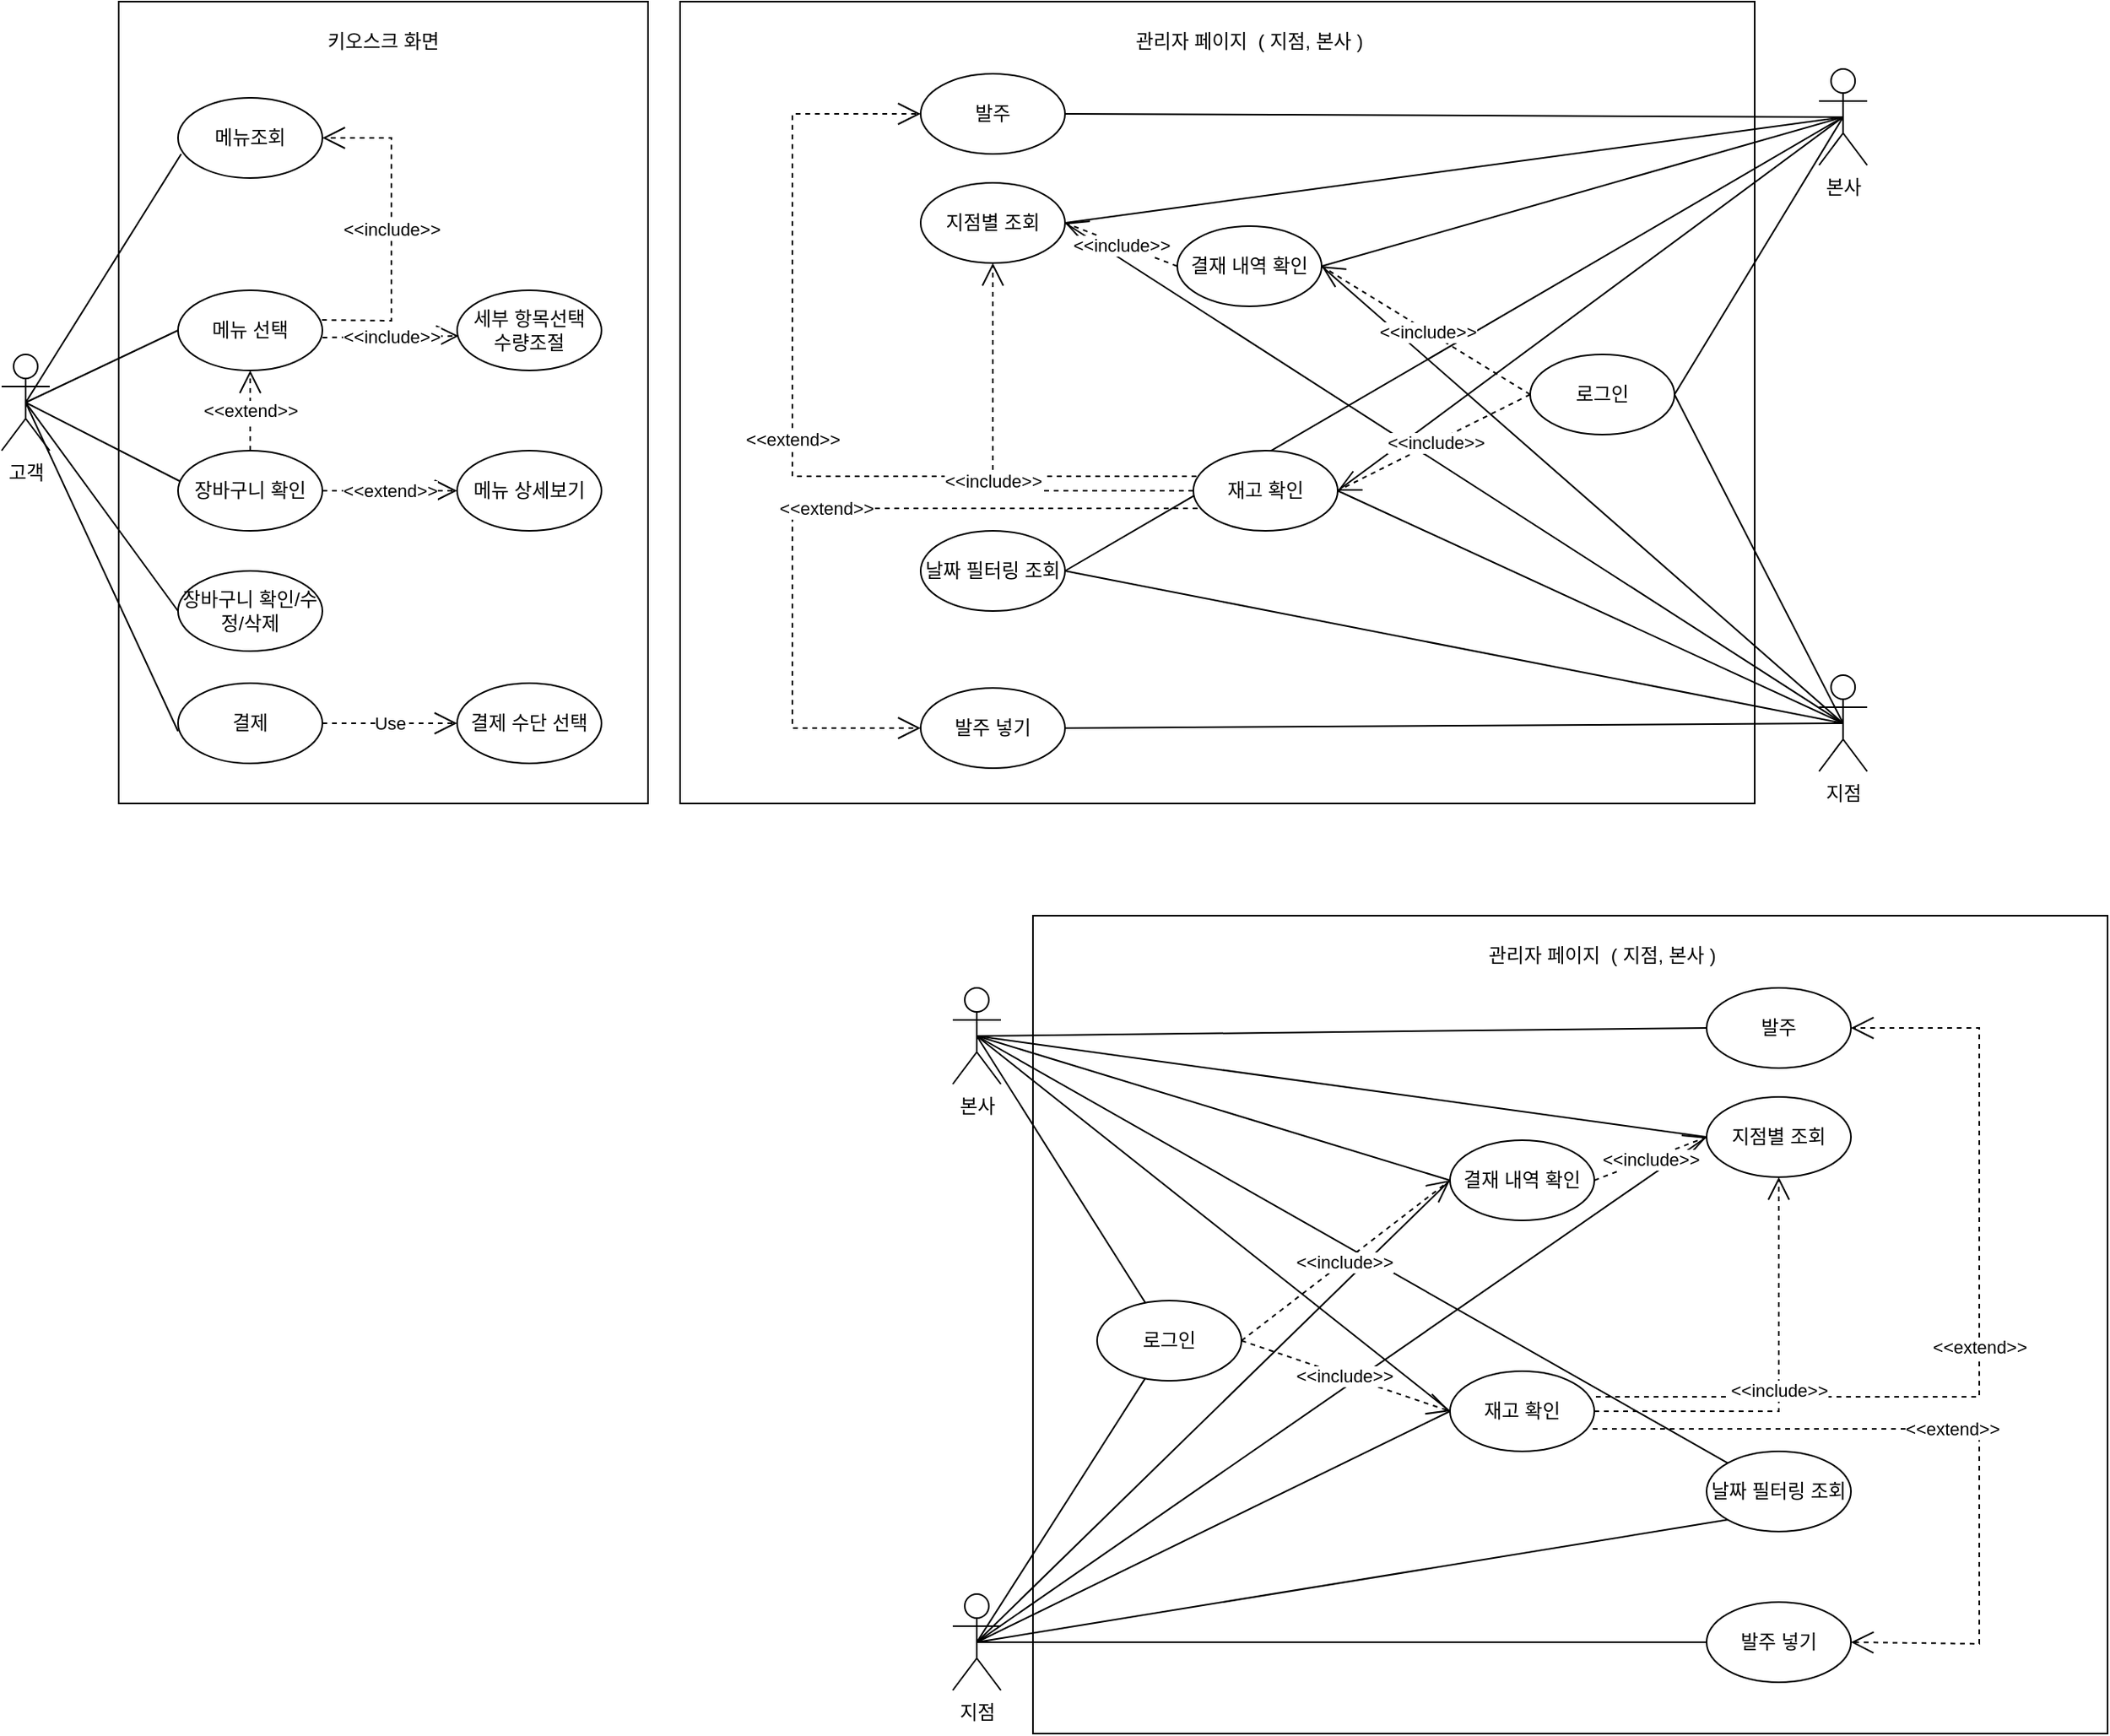 <mxfile version="26.2.12">
  <diagram name="페이지-1" id="JZVc__FHkRPFE9M05rTo">
    <mxGraphModel dx="1503" dy="826" grid="1" gridSize="10" guides="1" tooltips="1" connect="1" arrows="1" fold="1" page="1" pageScale="1" pageWidth="827" pageHeight="1169" math="0" shadow="0">
      <root>
        <mxCell id="0" />
        <mxCell id="1" parent="0" />
        <mxCell id="R-ZYnTgCwf_NyY1Wy72V-47" value="" style="rounded=0;whiteSpace=wrap;html=1;" vertex="1" parent="1">
          <mxGeometry x="300" y="50" width="330" height="500" as="geometry" />
        </mxCell>
        <mxCell id="R-ZYnTgCwf_NyY1Wy72V-14" value="" style="group" vertex="1" connectable="0" parent="1">
          <mxGeometry x="820" y="620" width="720" height="510" as="geometry" />
        </mxCell>
        <mxCell id="R-ZYnTgCwf_NyY1Wy72V-15" value="" style="rounded=0;whiteSpace=wrap;html=1;direction=east;" vertex="1" parent="R-ZYnTgCwf_NyY1Wy72V-14">
          <mxGeometry x="50" width="670" height="510" as="geometry" />
        </mxCell>
        <mxCell id="R-ZYnTgCwf_NyY1Wy72V-16" value="본사" style="shape=umlActor;verticalLabelPosition=bottom;verticalAlign=top;html=1;outlineConnect=0;direction=east;" vertex="1" parent="R-ZYnTgCwf_NyY1Wy72V-14">
          <mxGeometry y="45" width="30" height="60" as="geometry" />
        </mxCell>
        <mxCell id="R-ZYnTgCwf_NyY1Wy72V-17" value="지점" style="shape=umlActor;verticalLabelPosition=bottom;verticalAlign=top;html=1;outlineConnect=0;direction=east;" vertex="1" parent="R-ZYnTgCwf_NyY1Wy72V-14">
          <mxGeometry y="423" width="30" height="60" as="geometry" />
        </mxCell>
        <mxCell id="R-ZYnTgCwf_NyY1Wy72V-18" value="&lt;font style=&quot;vertical-align: inherit;&quot;&gt;&lt;font style=&quot;vertical-align: inherit;&quot;&gt;&lt;font style=&quot;vertical-align: inherit;&quot;&gt;&lt;font style=&quot;vertical-align: inherit;&quot;&gt;&lt;font style=&quot;vertical-align: inherit;&quot;&gt;&lt;font style=&quot;vertical-align: inherit;&quot;&gt;로그인&lt;/font&gt;&lt;/font&gt;&lt;/font&gt;&lt;/font&gt;&lt;/font&gt;&lt;/font&gt;" style="ellipse;whiteSpace=wrap;html=1;direction=east;" vertex="1" parent="R-ZYnTgCwf_NyY1Wy72V-14">
          <mxGeometry x="90" y="240" width="90" height="50" as="geometry" />
        </mxCell>
        <mxCell id="R-ZYnTgCwf_NyY1Wy72V-19" value="" style="endArrow=none;html=1;rounded=0;exitX=0.5;exitY=0.5;exitDx=0;exitDy=0;exitPerimeter=0;" edge="1" parent="R-ZYnTgCwf_NyY1Wy72V-14" source="R-ZYnTgCwf_NyY1Wy72V-16" target="R-ZYnTgCwf_NyY1Wy72V-18">
          <mxGeometry width="50" height="50" relative="1" as="geometry">
            <mxPoint x="234" y="290" as="sourcePoint" />
            <mxPoint x="284" y="240" as="targetPoint" />
            <Array as="points" />
          </mxGeometry>
        </mxCell>
        <mxCell id="R-ZYnTgCwf_NyY1Wy72V-20" value="" style="endArrow=none;html=1;rounded=0;exitX=0.5;exitY=0.5;exitDx=0;exitDy=0;exitPerimeter=0;" edge="1" parent="R-ZYnTgCwf_NyY1Wy72V-14" source="R-ZYnTgCwf_NyY1Wy72V-17" target="R-ZYnTgCwf_NyY1Wy72V-18">
          <mxGeometry width="50" height="50" relative="1" as="geometry">
            <mxPoint x="40" y="390" as="sourcePoint" />
            <mxPoint x="163.18" y="299.998" as="targetPoint" />
            <Array as="points" />
          </mxGeometry>
        </mxCell>
        <mxCell id="R-ZYnTgCwf_NyY1Wy72V-21" value="결재 내역 확인" style="ellipse;whiteSpace=wrap;html=1;direction=east;" vertex="1" parent="R-ZYnTgCwf_NyY1Wy72V-14">
          <mxGeometry x="310" y="140" width="90" height="50" as="geometry" />
        </mxCell>
        <mxCell id="R-ZYnTgCwf_NyY1Wy72V-22" value="&amp;lt;&amp;lt;extend&amp;gt;&amp;gt;" style="endArrow=open;endSize=12;dashed=1;html=1;rounded=0;exitX=0.989;exitY=0.72;exitDx=0;exitDy=0;entryX=1;entryY=0.5;entryDx=0;entryDy=0;exitPerimeter=0;" edge="1" parent="R-ZYnTgCwf_NyY1Wy72V-14" source="R-ZYnTgCwf_NyY1Wy72V-29" target="R-ZYnTgCwf_NyY1Wy72V-25">
          <mxGeometry x="-0.015" width="160" relative="1" as="geometry">
            <mxPoint x="554" y="635" as="sourcePoint" />
            <mxPoint x="590" y="550" as="targetPoint" />
            <mxPoint as="offset" />
            <Array as="points">
              <mxPoint x="640" y="320" />
              <mxPoint x="640" y="454" />
            </Array>
          </mxGeometry>
        </mxCell>
        <mxCell id="R-ZYnTgCwf_NyY1Wy72V-23" value="" style="endArrow=none;html=1;rounded=0;exitX=0.5;exitY=0.5;exitDx=0;exitDy=0;entryX=0;entryY=0.5;entryDx=0;entryDy=0;exitPerimeter=0;" edge="1" parent="R-ZYnTgCwf_NyY1Wy72V-14" source="R-ZYnTgCwf_NyY1Wy72V-17" target="R-ZYnTgCwf_NyY1Wy72V-25">
          <mxGeometry width="50" height="50" relative="1" as="geometry">
            <mxPoint x="90" y="598.45" as="sourcePoint" />
            <mxPoint x="240" y="529.45" as="targetPoint" />
          </mxGeometry>
        </mxCell>
        <mxCell id="R-ZYnTgCwf_NyY1Wy72V-24" value="" style="endArrow=none;html=1;rounded=0;exitX=0.5;exitY=0.5;exitDx=0;exitDy=0;entryX=0;entryY=0.5;entryDx=0;entryDy=0;exitPerimeter=0;" edge="1" parent="R-ZYnTgCwf_NyY1Wy72V-14" source="R-ZYnTgCwf_NyY1Wy72V-17" target="R-ZYnTgCwf_NyY1Wy72V-21">
          <mxGeometry width="50" height="50" relative="1" as="geometry">
            <mxPoint x="84" y="410" as="sourcePoint" />
            <mxPoint x="234" y="395" as="targetPoint" />
          </mxGeometry>
        </mxCell>
        <mxCell id="R-ZYnTgCwf_NyY1Wy72V-25" value="발주 넣기" style="ellipse;whiteSpace=wrap;html=1;direction=east;" vertex="1" parent="R-ZYnTgCwf_NyY1Wy72V-14">
          <mxGeometry x="470" y="428.0" width="90" height="50" as="geometry" />
        </mxCell>
        <mxCell id="R-ZYnTgCwf_NyY1Wy72V-26" value="지점별 조회" style="ellipse;whiteSpace=wrap;html=1;direction=east;" vertex="1" parent="R-ZYnTgCwf_NyY1Wy72V-14">
          <mxGeometry x="470" y="113" width="90" height="50" as="geometry" />
        </mxCell>
        <mxCell id="R-ZYnTgCwf_NyY1Wy72V-27" value="날짜 필터링 조회" style="ellipse;whiteSpace=wrap;html=1;direction=east;" vertex="1" parent="R-ZYnTgCwf_NyY1Wy72V-14">
          <mxGeometry x="470" y="334" width="90" height="50" as="geometry" />
        </mxCell>
        <mxCell id="R-ZYnTgCwf_NyY1Wy72V-28" value="발주" style="ellipse;whiteSpace=wrap;html=1;direction=east;" vertex="1" parent="R-ZYnTgCwf_NyY1Wy72V-14">
          <mxGeometry x="470" y="45" width="90" height="50" as="geometry" />
        </mxCell>
        <mxCell id="R-ZYnTgCwf_NyY1Wy72V-29" value="재고 확인" style="ellipse;whiteSpace=wrap;html=1;direction=east;" vertex="1" parent="R-ZYnTgCwf_NyY1Wy72V-14">
          <mxGeometry x="310" y="284" width="90" height="50" as="geometry" />
        </mxCell>
        <mxCell id="R-ZYnTgCwf_NyY1Wy72V-30" value="" style="endArrow=none;html=1;rounded=0;exitX=0.5;exitY=0.5;exitDx=0;exitDy=0;entryX=0;entryY=0.5;entryDx=0;entryDy=0;exitPerimeter=0;" edge="1" parent="R-ZYnTgCwf_NyY1Wy72V-14" source="R-ZYnTgCwf_NyY1Wy72V-17" target="R-ZYnTgCwf_NyY1Wy72V-29">
          <mxGeometry width="50" height="50" relative="1" as="geometry">
            <mxPoint x="94" y="400" as="sourcePoint" />
            <mxPoint x="234" y="505" as="targetPoint" />
          </mxGeometry>
        </mxCell>
        <mxCell id="R-ZYnTgCwf_NyY1Wy72V-31" value="" style="endArrow=none;html=1;rounded=0;entryX=0;entryY=1;entryDx=0;entryDy=0;exitX=0.5;exitY=0.5;exitDx=0;exitDy=0;exitPerimeter=0;" edge="1" parent="R-ZYnTgCwf_NyY1Wy72V-14" source="R-ZYnTgCwf_NyY1Wy72V-17" target="R-ZYnTgCwf_NyY1Wy72V-27">
          <mxGeometry width="50" height="50" relative="1" as="geometry">
            <mxPoint x="36" y="454.45" as="sourcePoint" />
            <mxPoint x="153" y="361.45" as="targetPoint" />
          </mxGeometry>
        </mxCell>
        <mxCell id="R-ZYnTgCwf_NyY1Wy72V-32" value="" style="endArrow=none;html=1;rounded=0;exitX=0.5;exitY=0.5;exitDx=0;exitDy=0;entryX=0;entryY=0;entryDx=0;entryDy=0;exitPerimeter=0;" edge="1" parent="R-ZYnTgCwf_NyY1Wy72V-14" source="R-ZYnTgCwf_NyY1Wy72V-16" target="R-ZYnTgCwf_NyY1Wy72V-27">
          <mxGeometry width="50" height="50" relative="1" as="geometry">
            <mxPoint x="64" y="160" as="sourcePoint" />
            <mxPoint x="240" y="270" as="targetPoint" />
            <Array as="points" />
          </mxGeometry>
        </mxCell>
        <mxCell id="R-ZYnTgCwf_NyY1Wy72V-33" value="" style="endArrow=none;html=1;rounded=0;exitX=0.5;exitY=0.5;exitDx=0;exitDy=0;entryX=0;entryY=0.5;entryDx=0;entryDy=0;exitPerimeter=0;" edge="1" parent="R-ZYnTgCwf_NyY1Wy72V-14" source="R-ZYnTgCwf_NyY1Wy72V-16" target="R-ZYnTgCwf_NyY1Wy72V-26">
          <mxGeometry width="50" height="50" relative="1" as="geometry">
            <mxPoint x="59" y="180" as="sourcePoint" />
            <mxPoint x="204" y="255" as="targetPoint" />
            <Array as="points" />
          </mxGeometry>
        </mxCell>
        <mxCell id="R-ZYnTgCwf_NyY1Wy72V-34" value="" style="endArrow=none;html=1;rounded=0;exitX=0.5;exitY=0.5;exitDx=0;exitDy=0;entryX=0;entryY=0.5;entryDx=0;entryDy=0;exitPerimeter=0;" edge="1" parent="R-ZYnTgCwf_NyY1Wy72V-14" source="R-ZYnTgCwf_NyY1Wy72V-17" target="R-ZYnTgCwf_NyY1Wy72V-26">
          <mxGeometry width="50" height="50" relative="1" as="geometry">
            <mxPoint x="11" y="524.45" as="sourcePoint" />
            <mxPoint x="470" y="310" as="targetPoint" />
            <Array as="points" />
          </mxGeometry>
        </mxCell>
        <mxCell id="R-ZYnTgCwf_NyY1Wy72V-35" value="&amp;lt;&amp;lt;include&amp;gt;&amp;gt;" style="endArrow=open;endSize=12;dashed=1;html=1;rounded=0;entryX=0;entryY=0.5;entryDx=0;entryDy=0;exitX=1;exitY=0.5;exitDx=0;exitDy=0;" edge="1" parent="R-ZYnTgCwf_NyY1Wy72V-14" source="R-ZYnTgCwf_NyY1Wy72V-18" target="R-ZYnTgCwf_NyY1Wy72V-29">
          <mxGeometry x="-0.015" width="160" relative="1" as="geometry">
            <mxPoint x="130" y="190" as="sourcePoint" />
            <mxPoint x="390" y="390" as="targetPoint" />
            <mxPoint as="offset" />
          </mxGeometry>
        </mxCell>
        <mxCell id="R-ZYnTgCwf_NyY1Wy72V-36" value="" style="endArrow=none;html=1;rounded=0;exitX=0.5;exitY=0.5;exitDx=0;exitDy=0;entryX=0;entryY=0.5;entryDx=0;entryDy=0;exitPerimeter=0;" edge="1" parent="R-ZYnTgCwf_NyY1Wy72V-14" source="R-ZYnTgCwf_NyY1Wy72V-16" target="R-ZYnTgCwf_NyY1Wy72V-28">
          <mxGeometry width="50" height="50" relative="1" as="geometry">
            <mxPoint x="69" y="80" as="sourcePoint" />
            <mxPoint x="279" y="207" as="targetPoint" />
          </mxGeometry>
        </mxCell>
        <mxCell id="R-ZYnTgCwf_NyY1Wy72V-37" value="" style="endArrow=none;html=1;rounded=0;exitX=0.5;exitY=0.5;exitDx=0;exitDy=0;entryX=0;entryY=0.5;entryDx=0;entryDy=0;exitPerimeter=0;" edge="1" parent="R-ZYnTgCwf_NyY1Wy72V-14" source="R-ZYnTgCwf_NyY1Wy72V-16" target="R-ZYnTgCwf_NyY1Wy72V-29">
          <mxGeometry width="50" height="50" relative="1" as="geometry">
            <mxPoint x="69" y="80" as="sourcePoint" />
            <mxPoint x="430" y="210" as="targetPoint" />
          </mxGeometry>
        </mxCell>
        <mxCell id="R-ZYnTgCwf_NyY1Wy72V-38" value="" style="endArrow=none;html=1;rounded=0;exitX=0.5;exitY=0.5;exitDx=0;exitDy=0;entryX=0;entryY=0.5;entryDx=0;entryDy=0;exitPerimeter=0;" edge="1" parent="R-ZYnTgCwf_NyY1Wy72V-14" source="R-ZYnTgCwf_NyY1Wy72V-16" target="R-ZYnTgCwf_NyY1Wy72V-21">
          <mxGeometry width="50" height="50" relative="1" as="geometry">
            <mxPoint x="45" y="380" as="sourcePoint" />
            <mxPoint x="320" y="365" as="targetPoint" />
          </mxGeometry>
        </mxCell>
        <mxCell id="R-ZYnTgCwf_NyY1Wy72V-39" value="&amp;lt;&amp;lt;extend&amp;gt;&amp;gt;" style="endArrow=open;endSize=12;dashed=1;html=1;rounded=0;exitX=1.011;exitY=0.32;exitDx=0;exitDy=0;entryX=1;entryY=0.5;entryDx=0;entryDy=0;exitPerimeter=0;" edge="1" parent="R-ZYnTgCwf_NyY1Wy72V-14" source="R-ZYnTgCwf_NyY1Wy72V-29" target="R-ZYnTgCwf_NyY1Wy72V-28">
          <mxGeometry x="-0.015" width="160" relative="1" as="geometry">
            <mxPoint x="566" y="215" as="sourcePoint" />
            <mxPoint x="566" y="415" as="targetPoint" />
            <mxPoint as="offset" />
            <Array as="points">
              <mxPoint x="640" y="300" />
              <mxPoint x="640" y="70" />
            </Array>
          </mxGeometry>
        </mxCell>
        <mxCell id="R-ZYnTgCwf_NyY1Wy72V-40" value="&amp;lt;&amp;lt;include&amp;gt;&amp;gt;" style="endArrow=open;endSize=12;dashed=1;html=1;rounded=0;entryX=0.5;entryY=1;entryDx=0;entryDy=0;exitX=1;exitY=0.5;exitDx=0;exitDy=0;" edge="1" parent="R-ZYnTgCwf_NyY1Wy72V-14" source="R-ZYnTgCwf_NyY1Wy72V-29" target="R-ZYnTgCwf_NyY1Wy72V-26">
          <mxGeometry x="-0.015" width="160" relative="1" as="geometry">
            <mxPoint x="410" y="308.5" as="sourcePoint" />
            <mxPoint x="584" y="308.5" as="targetPoint" />
            <mxPoint as="offset" />
            <Array as="points">
              <mxPoint x="515" y="309" />
            </Array>
          </mxGeometry>
        </mxCell>
        <mxCell id="R-ZYnTgCwf_NyY1Wy72V-41" value="&amp;lt;&amp;lt;include&amp;gt;&amp;gt;" style="endArrow=open;endSize=12;dashed=1;html=1;rounded=0;entryX=0;entryY=0.5;entryDx=0;entryDy=0;exitX=1;exitY=0.5;exitDx=0;exitDy=0;" edge="1" parent="R-ZYnTgCwf_NyY1Wy72V-14" source="R-ZYnTgCwf_NyY1Wy72V-18" target="R-ZYnTgCwf_NyY1Wy72V-21">
          <mxGeometry x="-0.015" width="160" relative="1" as="geometry">
            <mxPoint x="190" y="275" as="sourcePoint" />
            <mxPoint x="476" y="215" as="targetPoint" />
            <mxPoint as="offset" />
          </mxGeometry>
        </mxCell>
        <mxCell id="R-ZYnTgCwf_NyY1Wy72V-42" value="&amp;lt;&amp;lt;include&amp;gt;&amp;gt;" style="endArrow=open;endSize=12;dashed=1;html=1;rounded=0;entryX=0;entryY=0.5;entryDx=0;entryDy=0;exitX=1;exitY=0.5;exitDx=0;exitDy=0;" edge="1" parent="R-ZYnTgCwf_NyY1Wy72V-14" source="R-ZYnTgCwf_NyY1Wy72V-21" target="R-ZYnTgCwf_NyY1Wy72V-26">
          <mxGeometry x="-0.015" width="160" relative="1" as="geometry">
            <mxPoint x="190" y="275" as="sourcePoint" />
            <mxPoint x="320" y="175" as="targetPoint" />
            <mxPoint as="offset" />
          </mxGeometry>
        </mxCell>
        <mxCell id="R-ZYnTgCwf_NyY1Wy72V-43" value="관리자 페이지&amp;nbsp; ( 지점, 본사 )" style="text;html=1;align=center;verticalAlign=middle;whiteSpace=wrap;rounded=0;direction=east;" vertex="1" parent="R-ZYnTgCwf_NyY1Wy72V-14">
          <mxGeometry x="320" y="10" width="170" height="30" as="geometry" />
        </mxCell>
        <mxCell id="R-ZYnTgCwf_NyY1Wy72V-44" value="" style="group" vertex="1" connectable="0" parent="1">
          <mxGeometry x="227" y="110" width="374" height="415" as="geometry" />
        </mxCell>
        <mxCell id="dEh4cGmL0a7jBWiKpQX9-3" value="고객" style="shape=umlActor;verticalLabelPosition=bottom;verticalAlign=top;html=1;outlineConnect=0;direction=east;" parent="R-ZYnTgCwf_NyY1Wy72V-44" vertex="1">
          <mxGeometry y="160" width="30" height="60" as="geometry" />
        </mxCell>
        <mxCell id="dEh4cGmL0a7jBWiKpQX9-28" value="" style="endArrow=none;html=1;rounded=0;exitX=0.5;exitY=0.5;exitDx=0;exitDy=0;entryX=0;entryY=0.5;entryDx=0;entryDy=0;exitPerimeter=0;" parent="R-ZYnTgCwf_NyY1Wy72V-44" source="dEh4cGmL0a7jBWiKpQX9-3" target="dEh4cGmL0a7jBWiKpQX9-30" edge="1">
          <mxGeometry width="50" height="50" relative="1" as="geometry">
            <mxPoint x="170" y="190" as="sourcePoint" />
            <mxPoint x="230" y="220" as="targetPoint" />
          </mxGeometry>
        </mxCell>
        <mxCell id="dEh4cGmL0a7jBWiKpQX9-30" value="메뉴 선택" style="ellipse;whiteSpace=wrap;html=1;direction=east;" parent="R-ZYnTgCwf_NyY1Wy72V-44" vertex="1">
          <mxGeometry x="110" y="120" width="90" height="50" as="geometry" />
        </mxCell>
        <mxCell id="dEh4cGmL0a7jBWiKpQX9-31" value="세부 항목선택&lt;div&gt;수량조절&lt;/div&gt;" style="ellipse;whiteSpace=wrap;html=1;direction=east;" parent="R-ZYnTgCwf_NyY1Wy72V-44" vertex="1">
          <mxGeometry x="284" y="120" width="90" height="50" as="geometry" />
        </mxCell>
        <mxCell id="dEh4cGmL0a7jBWiKpQX9-34" value="장바구니 확인" style="ellipse;whiteSpace=wrap;html=1;direction=east;" parent="R-ZYnTgCwf_NyY1Wy72V-44" vertex="1">
          <mxGeometry x="110" y="220" width="90" height="50" as="geometry" />
        </mxCell>
        <mxCell id="dEh4cGmL0a7jBWiKpQX9-39" value="결제" style="ellipse;whiteSpace=wrap;html=1;direction=east;" parent="R-ZYnTgCwf_NyY1Wy72V-44" vertex="1">
          <mxGeometry x="110" y="365" width="90" height="50" as="geometry" />
        </mxCell>
        <mxCell id="dEh4cGmL0a7jBWiKpQX9-40" value="결제 수단 선택" style="ellipse;whiteSpace=wrap;html=1;direction=east;" parent="R-ZYnTgCwf_NyY1Wy72V-44" vertex="1">
          <mxGeometry x="284" y="365" width="90" height="50" as="geometry" />
        </mxCell>
        <mxCell id="dEh4cGmL0a7jBWiKpQX9-42" value="" style="endArrow=none;html=1;rounded=0;exitX=0;exitY=0.6;exitDx=0;exitDy=0;exitPerimeter=0;entryX=0.5;entryY=0.5;entryDx=0;entryDy=0;entryPerimeter=0;" parent="R-ZYnTgCwf_NyY1Wy72V-44" source="dEh4cGmL0a7jBWiKpQX9-39" target="dEh4cGmL0a7jBWiKpQX9-3" edge="1">
          <mxGeometry width="50" height="50" relative="1" as="geometry">
            <mxPoint x="120" y="245" as="sourcePoint" />
            <mxPoint x="-20" y="240" as="targetPoint" />
          </mxGeometry>
        </mxCell>
        <mxCell id="nF9jFXOywA1NNGl533Vz-7" value="&amp;lt;&amp;lt;include&amp;gt;&amp;gt;" style="endArrow=open;endSize=12;dashed=1;html=1;rounded=0;entryX=1;entryY=0.5;entryDx=0;entryDy=0;exitX=0.997;exitY=0.37;exitDx=0;exitDy=0;exitPerimeter=0;" parent="R-ZYnTgCwf_NyY1Wy72V-44" source="dEh4cGmL0a7jBWiKpQX9-30" target="nF9jFXOywA1NNGl533Vz-9" edge="1">
          <mxGeometry width="160" relative="1" as="geometry">
            <mxPoint x="260" y="60" as="sourcePoint" />
            <mxPoint x="230" y="90" as="targetPoint" />
            <Array as="points">
              <mxPoint x="243" y="139" />
              <mxPoint x="243" y="25" />
            </Array>
          </mxGeometry>
        </mxCell>
        <mxCell id="nF9jFXOywA1NNGl533Vz-8" value="&amp;lt;&amp;lt;include&amp;gt;&amp;gt;" style="endArrow=open;endSize=12;dashed=1;html=1;rounded=0;entryX=0.011;entryY=0.57;entryDx=0;entryDy=0;exitX=1.001;exitY=0.59;exitDx=0;exitDy=0;exitPerimeter=0;entryPerimeter=0;" parent="R-ZYnTgCwf_NyY1Wy72V-44" source="dEh4cGmL0a7jBWiKpQX9-30" target="dEh4cGmL0a7jBWiKpQX9-31" edge="1">
          <mxGeometry width="160" relative="1" as="geometry">
            <mxPoint x="360" y="80" as="sourcePoint" />
            <mxPoint x="289" y="175" as="targetPoint" />
            <Array as="points" />
          </mxGeometry>
        </mxCell>
        <mxCell id="nF9jFXOywA1NNGl533Vz-9" value="&lt;font style=&quot;vertical-align: inherit;&quot;&gt;&lt;font style=&quot;vertical-align: inherit;&quot;&gt;&lt;font style=&quot;vertical-align: inherit;&quot;&gt;&lt;font style=&quot;vertical-align: inherit;&quot;&gt;&lt;font style=&quot;vertical-align: inherit;&quot;&gt;&lt;font style=&quot;vertical-align: inherit;&quot;&gt;메뉴조회&lt;/font&gt;&lt;/font&gt;&lt;/font&gt;&lt;/font&gt;&lt;/font&gt;&lt;/font&gt;" style="ellipse;whiteSpace=wrap;html=1;direction=east;" parent="R-ZYnTgCwf_NyY1Wy72V-44" vertex="1">
          <mxGeometry x="110" width="90" height="50" as="geometry" />
        </mxCell>
        <mxCell id="nF9jFXOywA1NNGl533Vz-10" value="" style="endArrow=none;html=1;rounded=0;exitX=0.5;exitY=0.5;exitDx=0;exitDy=0;entryX=0.022;entryY=0.7;entryDx=0;entryDy=0;exitPerimeter=0;entryPerimeter=0;" parent="R-ZYnTgCwf_NyY1Wy72V-44" source="dEh4cGmL0a7jBWiKpQX9-3" target="nF9jFXOywA1NNGl533Vz-9" edge="1">
          <mxGeometry width="50" height="50" relative="1" as="geometry">
            <mxPoint x="40" y="200" as="sourcePoint" />
            <mxPoint x="170" y="155" as="targetPoint" />
          </mxGeometry>
        </mxCell>
        <mxCell id="nF9jFXOywA1NNGl533Vz-12" value="Use" style="endArrow=open;endSize=12;dashed=1;html=1;rounded=0;entryX=0;entryY=0.5;entryDx=0;entryDy=0;exitX=1;exitY=0.5;exitDx=0;exitDy=0;" parent="R-ZYnTgCwf_NyY1Wy72V-44" source="dEh4cGmL0a7jBWiKpQX9-39" target="dEh4cGmL0a7jBWiKpQX9-40" edge="1">
          <mxGeometry width="160" relative="1" as="geometry">
            <mxPoint x="250" y="290" as="sourcePoint" />
            <mxPoint x="284" y="390" as="targetPoint" />
          </mxGeometry>
        </mxCell>
        <mxCell id="nF9jFXOywA1NNGl533Vz-13" value="" style="endArrow=none;html=1;rounded=0;entryX=0.011;entryY=0.38;entryDx=0;entryDy=0;entryPerimeter=0;exitX=0.5;exitY=0.5;exitDx=0;exitDy=0;exitPerimeter=0;" parent="R-ZYnTgCwf_NyY1Wy72V-44" source="dEh4cGmL0a7jBWiKpQX9-3" target="dEh4cGmL0a7jBWiKpQX9-34" edge="1">
          <mxGeometry width="50" height="50" relative="1" as="geometry">
            <mxPoint x="70" y="190" as="sourcePoint" />
            <mxPoint x="120" y="155" as="targetPoint" />
          </mxGeometry>
        </mxCell>
        <mxCell id="nF9jFXOywA1NNGl533Vz-15" value="&amp;lt;&amp;lt;extend&amp;gt;&amp;gt;" style="endArrow=open;endSize=12;dashed=1;html=1;rounded=0;entryX=0.5;entryY=1;entryDx=0;entryDy=0;exitX=0.5;exitY=0;exitDx=0;exitDy=0;" parent="R-ZYnTgCwf_NyY1Wy72V-44" source="dEh4cGmL0a7jBWiKpQX9-34" target="dEh4cGmL0a7jBWiKpQX9-30" edge="1">
          <mxGeometry width="160" relative="1" as="geometry">
            <mxPoint x="210" y="210" as="sourcePoint" />
            <mxPoint x="299" y="240" as="targetPoint" />
          </mxGeometry>
        </mxCell>
        <mxCell id="nF9jFXOywA1NNGl533Vz-16" value="장바구니 확인/수정/삭제" style="ellipse;whiteSpace=wrap;html=1;direction=east;" parent="R-ZYnTgCwf_NyY1Wy72V-44" vertex="1">
          <mxGeometry x="110" y="295" width="90" height="50" as="geometry" />
        </mxCell>
        <mxCell id="NRemJJb4ElTtl9lICrNd-3" value="" style="endArrow=none;html=1;rounded=0;entryX=0;entryY=0.5;entryDx=0;entryDy=0;exitX=0.5;exitY=0.5;exitDx=0;exitDy=0;exitPerimeter=0;" parent="R-ZYnTgCwf_NyY1Wy72V-44" source="dEh4cGmL0a7jBWiKpQX9-3" target="nF9jFXOywA1NNGl533Vz-16" edge="1">
          <mxGeometry width="50" height="50" relative="1" as="geometry">
            <mxPoint x="40" y="200" as="sourcePoint" />
            <mxPoint x="100" y="280" as="targetPoint" />
          </mxGeometry>
        </mxCell>
        <mxCell id="R-ZYnTgCwf_NyY1Wy72V-51" value="메뉴 상세보기" style="ellipse;whiteSpace=wrap;html=1;direction=east;" vertex="1" parent="R-ZYnTgCwf_NyY1Wy72V-44">
          <mxGeometry x="284" y="220" width="90" height="50" as="geometry" />
        </mxCell>
        <mxCell id="R-ZYnTgCwf_NyY1Wy72V-50" value="&amp;lt;&amp;lt;extend&amp;gt;&amp;gt;" style="endArrow=open;endSize=12;dashed=1;html=1;rounded=0;exitX=1;exitY=0.5;exitDx=0;exitDy=0;entryX=0;entryY=0.5;entryDx=0;entryDy=0;" edge="1" parent="R-ZYnTgCwf_NyY1Wy72V-44" source="dEh4cGmL0a7jBWiKpQX9-34" target="R-ZYnTgCwf_NyY1Wy72V-51">
          <mxGeometry width="160" relative="1" as="geometry">
            <mxPoint x="210" y="160" as="sourcePoint" />
            <mxPoint x="233" y="500" as="targetPoint" />
            <Array as="points" />
          </mxGeometry>
        </mxCell>
        <mxCell id="R-ZYnTgCwf_NyY1Wy72V-45" value="" style="rounded=0;whiteSpace=wrap;html=1;direction=east;" vertex="1" parent="1">
          <mxGeometry x="650" y="50" width="670" height="500" as="geometry" />
        </mxCell>
        <mxCell id="dEh4cGmL0a7jBWiKpQX9-1" value="본사" style="shape=umlActor;verticalLabelPosition=bottom;verticalAlign=top;html=1;outlineConnect=0;direction=east;" parent="1" vertex="1">
          <mxGeometry x="1360.1" y="92" width="30" height="60" as="geometry" />
        </mxCell>
        <mxCell id="dEh4cGmL0a7jBWiKpQX9-2" value="지점" style="shape=umlActor;verticalLabelPosition=bottom;verticalAlign=top;html=1;outlineConnect=0;direction=east;" parent="1" vertex="1">
          <mxGeometry x="1360.1" y="470" width="30" height="60" as="geometry" />
        </mxCell>
        <mxCell id="dEh4cGmL0a7jBWiKpQX9-21" value="" style="endArrow=none;html=1;rounded=0;exitX=0.5;exitY=0.5;exitDx=0;exitDy=0;exitPerimeter=0;entryX=1;entryY=0.5;entryDx=0;entryDy=0;" parent="1" source="dEh4cGmL0a7jBWiKpQX9-1" target="dEh4cGmL0a7jBWiKpQX9-20" edge="1">
          <mxGeometry width="50" height="50" relative="1" as="geometry">
            <mxPoint x="1156.1" y="337" as="sourcePoint" />
            <mxPoint x="1269.999" y="288.41" as="targetPoint" />
            <Array as="points" />
          </mxGeometry>
        </mxCell>
        <mxCell id="dEh4cGmL0a7jBWiKpQX9-22" value="" style="endArrow=none;html=1;rounded=0;exitX=0.5;exitY=0.5;exitDx=0;exitDy=0;exitPerimeter=0;entryX=1;entryY=0.5;entryDx=0;entryDy=0;" parent="1" source="dEh4cGmL0a7jBWiKpQX9-2" target="dEh4cGmL0a7jBWiKpQX9-20" edge="1">
          <mxGeometry width="50" height="50" relative="1" as="geometry">
            <mxPoint x="1350.1" y="437" as="sourcePoint" />
            <mxPoint x="1270.201" y="335.55" as="targetPoint" />
            <Array as="points" />
          </mxGeometry>
        </mxCell>
        <mxCell id="5BeUE26OOQga9A-W7IJb-14" value="" style="endArrow=none;html=1;rounded=0;exitX=0.5;exitY=0.5;exitDx=0;exitDy=0;entryX=1;entryY=0.5;entryDx=0;entryDy=0;exitPerimeter=0;" parent="1" source="dEh4cGmL0a7jBWiKpQX9-1" target="NRemJJb4ElTtl9lICrNd-38" edge="1">
          <mxGeometry width="50" height="50" relative="1" as="geometry">
            <mxPoint x="1291" y="130" as="sourcePoint" />
            <mxPoint x="930" y="260" as="targetPoint" />
          </mxGeometry>
        </mxCell>
        <mxCell id="5BeUE26OOQga9A-W7IJb-13" value="" style="endArrow=none;html=1;rounded=0;exitX=0.5;exitY=0.5;exitDx=0;exitDy=0;entryX=1;entryY=0.5;entryDx=0;entryDy=0;exitPerimeter=0;" parent="1" source="dEh4cGmL0a7jBWiKpQX9-1" target="NRemJJb4ElTtl9lICrNd-35" edge="1">
          <mxGeometry width="50" height="50" relative="1" as="geometry">
            <mxPoint x="1291" y="130" as="sourcePoint" />
            <mxPoint x="1081" y="257" as="targetPoint" />
          </mxGeometry>
        </mxCell>
        <mxCell id="5BeUE26OOQga9A-W7IJb-6" value="" style="endArrow=none;html=1;rounded=0;exitX=0.5;exitY=0.5;exitDx=0;exitDy=0;exitPerimeter=0;" parent="1" source="dEh4cGmL0a7jBWiKpQX9-1" edge="1">
          <mxGeometry width="50" height="50" relative="1" as="geometry">
            <mxPoint x="1301" y="230" as="sourcePoint" />
            <mxPoint x="890" y="188" as="targetPoint" />
            <Array as="points" />
          </mxGeometry>
        </mxCell>
        <mxCell id="5BeUE26OOQga9A-W7IJb-2" value="" style="endArrow=none;html=1;rounded=0;exitX=0.5;exitY=0.5;exitDx=0;exitDy=0;entryX=1;entryY=0.5;entryDx=0;entryDy=0;exitPerimeter=0;" parent="1" source="dEh4cGmL0a7jBWiKpQX9-1" target="NRemJJb4ElTtl9lICrNd-33" edge="1">
          <mxGeometry width="50" height="50" relative="1" as="geometry">
            <mxPoint x="1296" y="210" as="sourcePoint" />
            <mxPoint x="1120" y="320" as="targetPoint" />
            <Array as="points" />
          </mxGeometry>
        </mxCell>
        <mxCell id="R-ZYnTgCwf_NyY1Wy72V-1" value="" style="endArrow=none;html=1;rounded=0;exitX=0.5;exitY=0.5;exitDx=0;exitDy=0;entryX=1;entryY=0.5;entryDx=0;entryDy=0;exitPerimeter=0;" edge="1" parent="1" source="dEh4cGmL0a7jBWiKpQX9-1" target="NRemJJb4ElTtl9lICrNd-13">
          <mxGeometry width="50" height="50" relative="1" as="geometry">
            <mxPoint x="1315" y="430" as="sourcePoint" />
            <mxPoint x="1040" y="415" as="targetPoint" />
          </mxGeometry>
        </mxCell>
        <mxCell id="5BeUE26OOQga9A-W7IJb-7" value="" style="endArrow=none;html=1;rounded=0;exitX=0.5;exitY=0.5;exitDx=0;exitDy=0;exitPerimeter=0;entryX=1;entryY=0.5;entryDx=0;entryDy=0;" parent="1" source="dEh4cGmL0a7jBWiKpQX9-2" target="NRemJJb4ElTtl9lICrNd-30" edge="1">
          <mxGeometry width="50" height="50" relative="1" as="geometry">
            <mxPoint x="1349" y="574.45" as="sourcePoint" />
            <mxPoint x="900" y="240" as="targetPoint" />
            <Array as="points" />
          </mxGeometry>
        </mxCell>
        <mxCell id="5BeUE26OOQga9A-W7IJb-1" value="" style="endArrow=none;html=1;rounded=0;entryX=1;entryY=0.5;entryDx=0;entryDy=0;exitX=0.5;exitY=0.5;exitDx=0;exitDy=0;exitPerimeter=0;" parent="1" source="dEh4cGmL0a7jBWiKpQX9-2" target="NRemJJb4ElTtl9lICrNd-33" edge="1">
          <mxGeometry width="50" height="50" relative="1" as="geometry">
            <mxPoint x="1324" y="504.45" as="sourcePoint" />
            <mxPoint x="1207" y="411.45" as="targetPoint" />
          </mxGeometry>
        </mxCell>
        <mxCell id="NRemJJb4ElTtl9lICrNd-39" value="" style="endArrow=none;html=1;rounded=0;exitX=0.5;exitY=0.5;exitDx=0;exitDy=0;entryX=1;entryY=0.5;entryDx=0;entryDy=0;exitPerimeter=0;" parent="1" source="dEh4cGmL0a7jBWiKpQX9-2" target="NRemJJb4ElTtl9lICrNd-38" edge="1">
          <mxGeometry width="50" height="50" relative="1" as="geometry">
            <mxPoint x="1266" y="450" as="sourcePoint" />
            <mxPoint x="1126" y="555" as="targetPoint" />
          </mxGeometry>
        </mxCell>
        <mxCell id="NRemJJb4ElTtl9lICrNd-27" value="" style="endArrow=none;html=1;rounded=0;exitX=0.5;exitY=0.5;exitDx=0;exitDy=0;entryX=1;entryY=0.5;entryDx=0;entryDy=0;exitPerimeter=0;" parent="1" source="dEh4cGmL0a7jBWiKpQX9-2" target="NRemJJb4ElTtl9lICrNd-13" edge="1">
          <mxGeometry width="50" height="50" relative="1" as="geometry">
            <mxPoint x="1276" y="460" as="sourcePoint" />
            <mxPoint x="1126" y="445" as="targetPoint" />
          </mxGeometry>
        </mxCell>
        <mxCell id="NRemJJb4ElTtl9lICrNd-18" value="" style="endArrow=none;html=1;rounded=0;exitX=0.5;exitY=0.5;exitDx=0;exitDy=0;entryX=1;entryY=0.5;entryDx=0;entryDy=0;exitPerimeter=0;" parent="1" source="dEh4cGmL0a7jBWiKpQX9-2" target="NRemJJb4ElTtl9lICrNd-28" edge="1">
          <mxGeometry width="50" height="50" relative="1" as="geometry">
            <mxPoint x="1270" y="648.45" as="sourcePoint" />
            <mxPoint x="1120" y="579.45" as="targetPoint" />
          </mxGeometry>
        </mxCell>
        <mxCell id="dEh4cGmL0a7jBWiKpQX9-20" value="&lt;font style=&quot;vertical-align: inherit;&quot;&gt;&lt;font style=&quot;vertical-align: inherit;&quot;&gt;&lt;font style=&quot;vertical-align: inherit;&quot;&gt;&lt;font style=&quot;vertical-align: inherit;&quot;&gt;&lt;font style=&quot;vertical-align: inherit;&quot;&gt;&lt;font style=&quot;vertical-align: inherit;&quot;&gt;로그인&lt;/font&gt;&lt;/font&gt;&lt;/font&gt;&lt;/font&gt;&lt;/font&gt;&lt;/font&gt;" style="ellipse;whiteSpace=wrap;html=1;direction=east;" parent="1" vertex="1">
          <mxGeometry x="1180" y="270" width="90" height="50" as="geometry" />
        </mxCell>
        <mxCell id="NRemJJb4ElTtl9lICrNd-13" value="결재 내역 확인" style="ellipse;whiteSpace=wrap;html=1;direction=east;" parent="1" vertex="1">
          <mxGeometry x="960" y="190" width="90" height="50" as="geometry" />
        </mxCell>
        <mxCell id="NRemJJb4ElTtl9lICrNd-17" value="&amp;lt;&amp;lt;extend&amp;gt;&amp;gt;" style="endArrow=open;endSize=12;dashed=1;html=1;rounded=0;entryX=0;entryY=0.5;entryDx=0;entryDy=0;exitX=0.029;exitY=0.721;exitDx=0;exitDy=0;exitPerimeter=0;" parent="1" source="NRemJJb4ElTtl9lICrNd-38" target="NRemJJb4ElTtl9lICrNd-28" edge="1">
          <mxGeometry x="-0.015" width="160" relative="1" as="geometry">
            <mxPoint x="950" y="370" as="sourcePoint" />
            <mxPoint x="770" y="600" as="targetPoint" />
            <mxPoint as="offset" />
            <Array as="points">
              <mxPoint x="720" y="366" />
              <mxPoint x="720" y="503" />
            </Array>
          </mxGeometry>
        </mxCell>
        <mxCell id="NRemJJb4ElTtl9lICrNd-28" value="발주 넣기" style="ellipse;whiteSpace=wrap;html=1;direction=east;" parent="1" vertex="1">
          <mxGeometry x="800" y="478.0" width="90" height="50" as="geometry" />
        </mxCell>
        <mxCell id="NRemJJb4ElTtl9lICrNd-30" value="지점별 조회" style="ellipse;whiteSpace=wrap;html=1;direction=east;" parent="1" vertex="1">
          <mxGeometry x="800" y="163" width="90" height="50" as="geometry" />
        </mxCell>
        <mxCell id="NRemJJb4ElTtl9lICrNd-33" value="날짜 필터링 조회" style="ellipse;whiteSpace=wrap;html=1;direction=east;" parent="1" vertex="1">
          <mxGeometry x="800" y="380" width="90" height="50" as="geometry" />
        </mxCell>
        <mxCell id="NRemJJb4ElTtl9lICrNd-35" value="발주" style="ellipse;whiteSpace=wrap;html=1;direction=east;" parent="1" vertex="1">
          <mxGeometry x="800" y="95" width="90" height="50" as="geometry" />
        </mxCell>
        <mxCell id="NRemJJb4ElTtl9lICrNd-38" value="재고 확인" style="ellipse;whiteSpace=wrap;html=1;direction=east;" parent="1" vertex="1">
          <mxGeometry x="970" y="330" width="90" height="50" as="geometry" />
        </mxCell>
        <mxCell id="5BeUE26OOQga9A-W7IJb-12" value="&amp;lt;&amp;lt;include&amp;gt;&amp;gt;" style="endArrow=open;endSize=12;dashed=1;html=1;rounded=0;entryX=1;entryY=0.5;entryDx=0;entryDy=0;exitX=0;exitY=0.5;exitDx=0;exitDy=0;" parent="1" edge="1" target="NRemJJb4ElTtl9lICrNd-38" source="dEh4cGmL0a7jBWiKpQX9-20">
          <mxGeometry x="-0.015" width="160" relative="1" as="geometry">
            <mxPoint x="1230" y="240" as="sourcePoint" />
            <mxPoint x="970" y="440" as="targetPoint" />
            <mxPoint as="offset" />
          </mxGeometry>
        </mxCell>
        <mxCell id="R-ZYnTgCwf_NyY1Wy72V-2" value="&amp;lt;&amp;lt;extend&amp;gt;&amp;gt;" style="endArrow=open;endSize=12;dashed=1;html=1;rounded=0;entryX=0;entryY=0.5;entryDx=0;entryDy=0;exitX=0.021;exitY=0.321;exitDx=0;exitDy=0;exitPerimeter=0;" edge="1" parent="1" source="NRemJJb4ElTtl9lICrNd-38" target="NRemJJb4ElTtl9lICrNd-35">
          <mxGeometry x="-0.015" width="160" relative="1" as="geometry">
            <mxPoint x="950" y="350" as="sourcePoint" />
            <mxPoint x="780" y="120" as="targetPoint" />
            <mxPoint as="offset" />
            <Array as="points">
              <mxPoint x="720" y="346" />
              <mxPoint x="720" y="120" />
            </Array>
          </mxGeometry>
        </mxCell>
        <mxCell id="R-ZYnTgCwf_NyY1Wy72V-5" value="&amp;lt;&amp;lt;include&amp;gt;&amp;gt;" style="endArrow=open;endSize=12;dashed=1;html=1;rounded=0;entryX=0.5;entryY=1;entryDx=0;entryDy=0;exitX=0;exitY=0.5;exitDx=0;exitDy=0;" edge="1" parent="1" source="NRemJJb4ElTtl9lICrNd-38" target="NRemJJb4ElTtl9lICrNd-30">
          <mxGeometry x="-0.015" width="160" relative="1" as="geometry">
            <mxPoint x="950" y="340" as="sourcePoint" />
            <mxPoint x="776" y="358.5" as="targetPoint" />
            <mxPoint as="offset" />
            <Array as="points">
              <mxPoint x="845" y="355" />
            </Array>
          </mxGeometry>
        </mxCell>
        <mxCell id="R-ZYnTgCwf_NyY1Wy72V-6" value="&amp;lt;&amp;lt;include&amp;gt;&amp;gt;" style="endArrow=open;endSize=12;dashed=1;html=1;rounded=0;entryX=1;entryY=0.5;entryDx=0;entryDy=0;exitX=0;exitY=0.5;exitDx=0;exitDy=0;" edge="1" parent="1" source="dEh4cGmL0a7jBWiKpQX9-20" target="NRemJJb4ElTtl9lICrNd-13">
          <mxGeometry x="-0.015" width="160" relative="1" as="geometry">
            <mxPoint x="1170" y="325" as="sourcePoint" />
            <mxPoint x="884" y="265" as="targetPoint" />
            <mxPoint as="offset" />
          </mxGeometry>
        </mxCell>
        <mxCell id="R-ZYnTgCwf_NyY1Wy72V-7" value="&amp;lt;&amp;lt;include&amp;gt;&amp;gt;" style="endArrow=open;endSize=12;dashed=1;html=1;rounded=0;entryX=1;entryY=0.5;entryDx=0;entryDy=0;exitX=0;exitY=0.5;exitDx=0;exitDy=0;" edge="1" parent="1" source="NRemJJb4ElTtl9lICrNd-13" target="NRemJJb4ElTtl9lICrNd-30">
          <mxGeometry x="-0.015" width="160" relative="1" as="geometry">
            <mxPoint x="1170" y="325" as="sourcePoint" />
            <mxPoint x="1040" y="225" as="targetPoint" />
            <mxPoint as="offset" />
          </mxGeometry>
        </mxCell>
        <mxCell id="R-ZYnTgCwf_NyY1Wy72V-9" value="관리자 페이지&amp;nbsp; ( 지점, 본사 )" style="text;html=1;align=center;verticalAlign=middle;whiteSpace=wrap;rounded=0;direction=east;" vertex="1" parent="1">
          <mxGeometry x="920" y="60" width="170" height="30" as="geometry" />
        </mxCell>
        <mxCell id="R-ZYnTgCwf_NyY1Wy72V-48" value="키오스크 화면" style="text;html=1;align=center;verticalAlign=middle;whiteSpace=wrap;rounded=0;direction=east;" vertex="1" parent="1">
          <mxGeometry x="380" y="60" width="170" height="30" as="geometry" />
        </mxCell>
      </root>
    </mxGraphModel>
  </diagram>
</mxfile>
